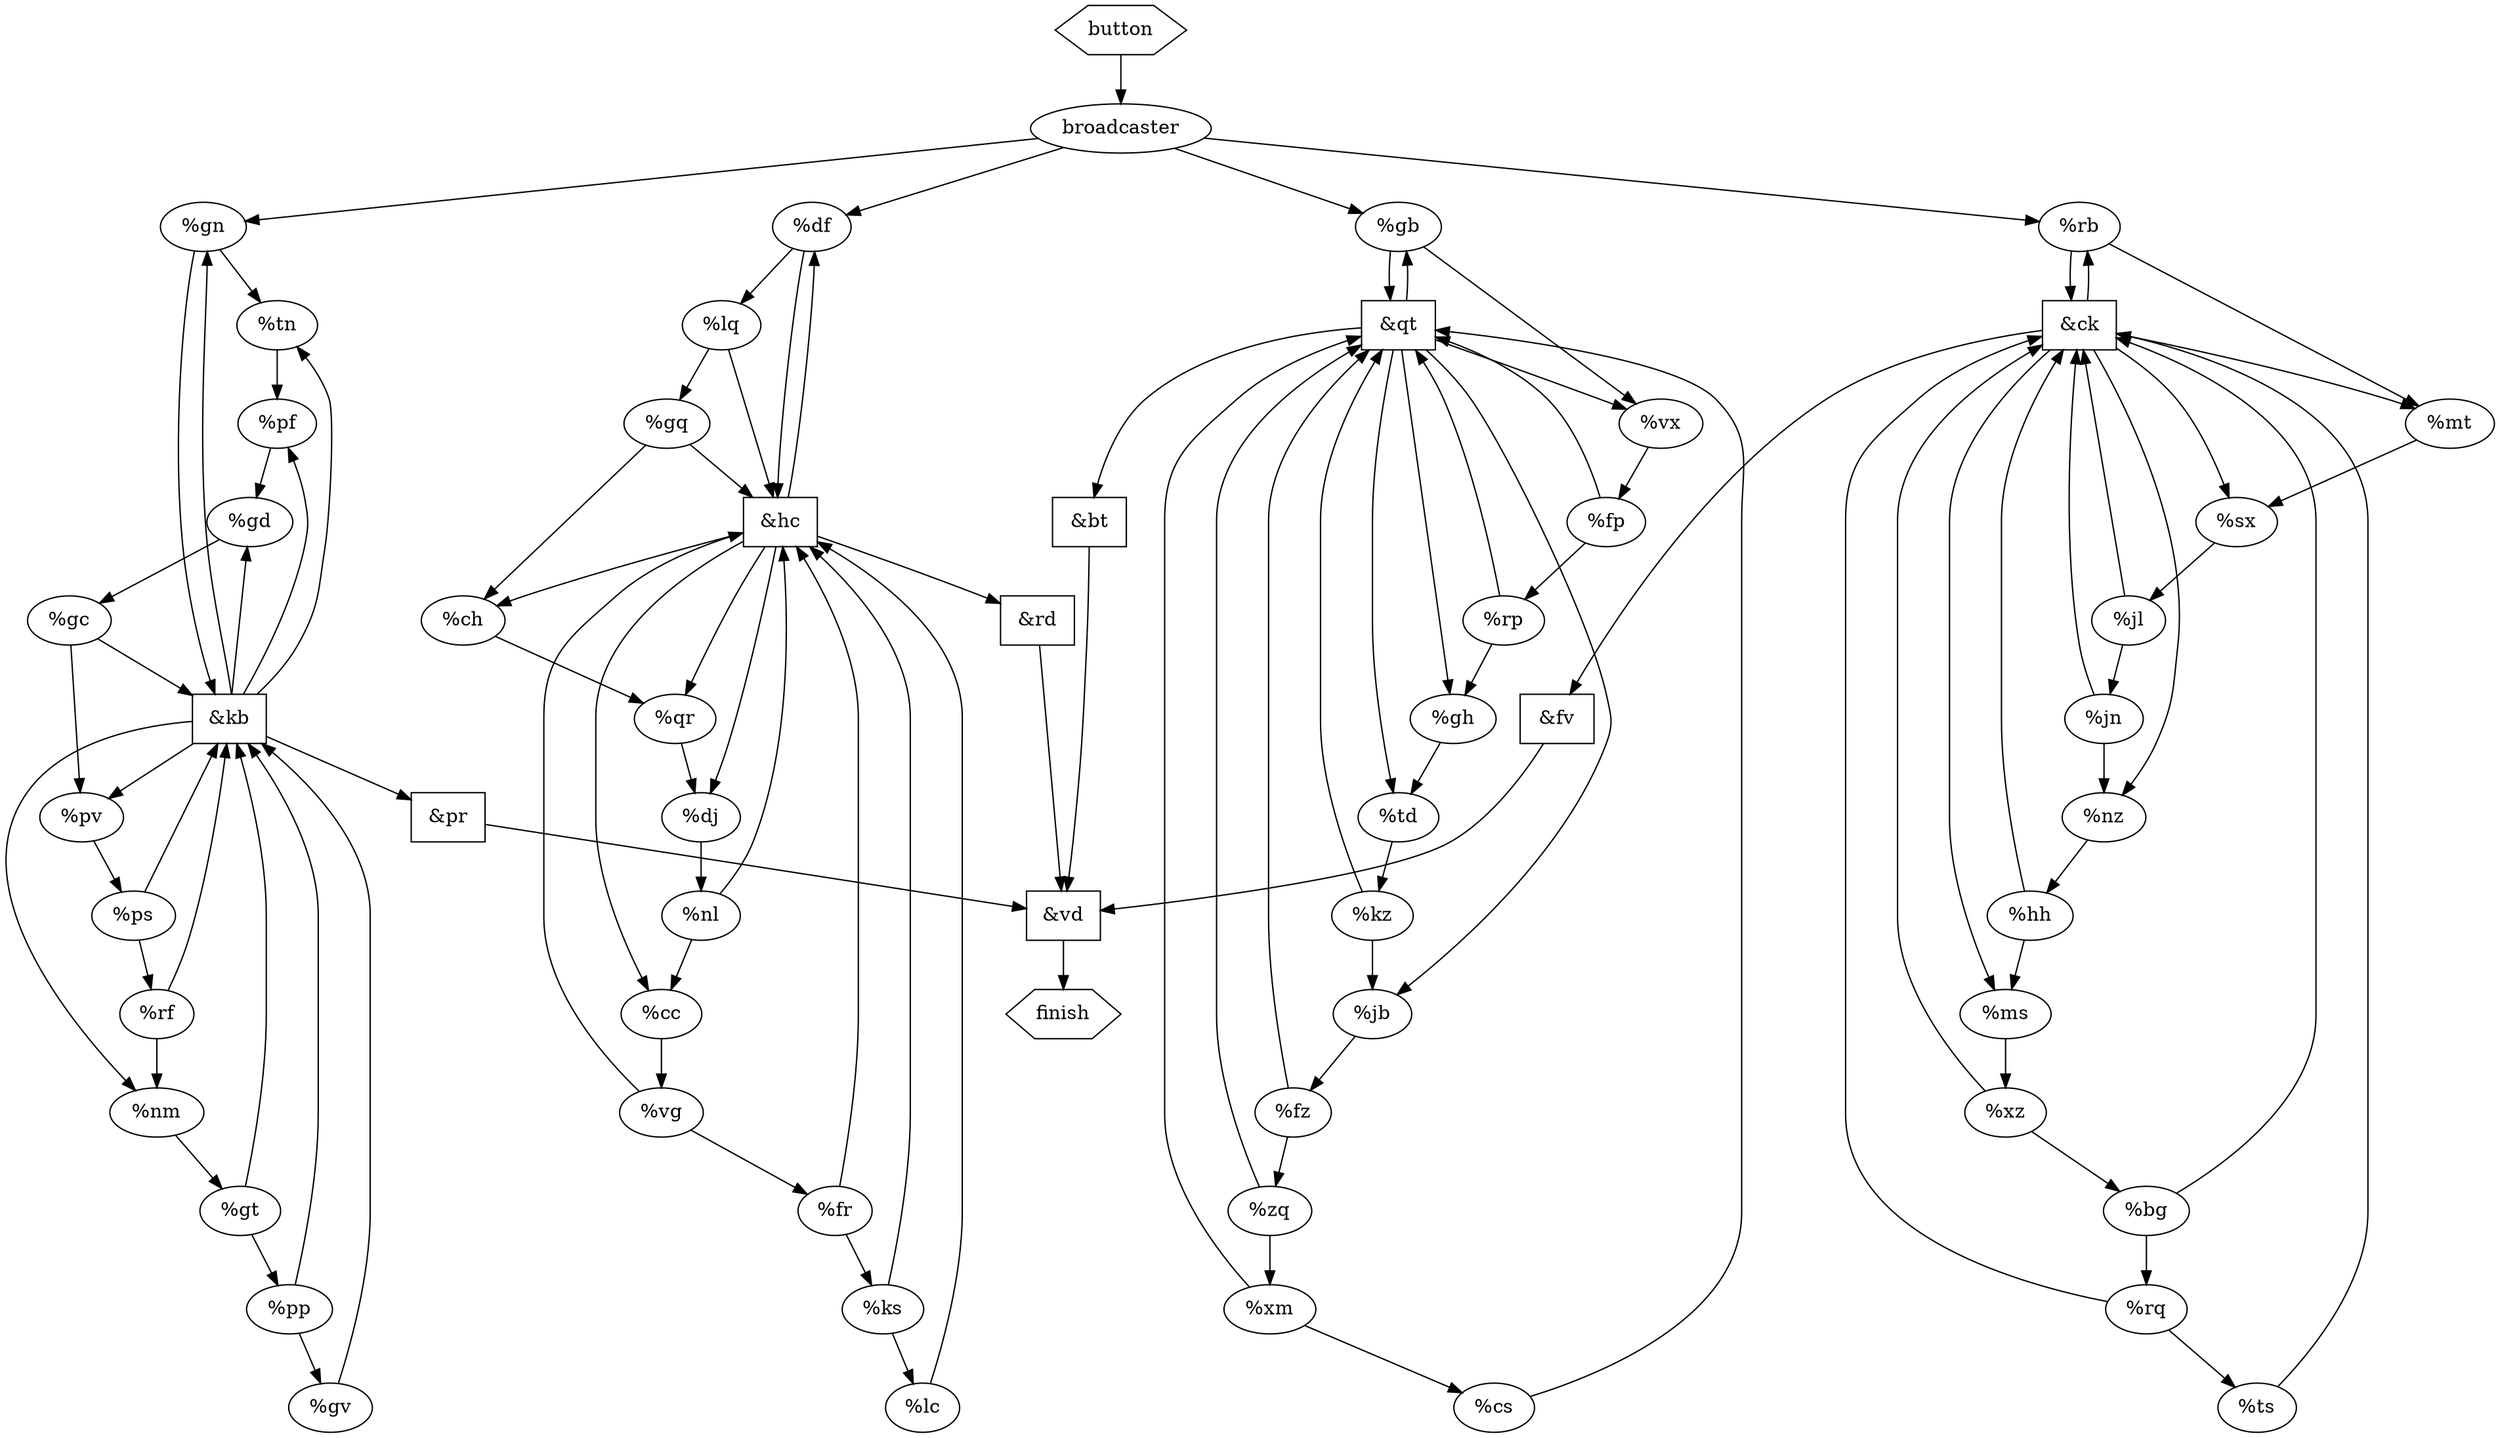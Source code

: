 digraph G {

	button -> {broadcaster}
	broadcaster -> {gn gb rb df}

	jb -> {fz}
	xz -> {ck bg}
	xm -> {qt cs}
	df -> {hc lq}
	mt -> {sx}
	fr -> {ks hc}
	tn -> {pf}
	gt -> {pp kb}
	jn -> {ck nz}
	td -> {kz}
	rd -> {vd}
	pp -> {gv kb}
	qt -> {jb vx bt gh td gb}
	ms -> {xz}
	vx -> {fp}
	rb -> {ck mt}
	nz -> {hh}
	fp -> {rp qt}
	gd -> {gc}
	gv -> {kb}
	nl -> {cc hc}
	cs -> {qt}
	kz -> {jb qt}
	vg -> {fr hc}
	zq -> {qt xm}
	pv -> {ps}
	bt -> {vd}
	ps -> {kb rf}
	hh -> {ck ms}
	gh -> {td}
	rf -> {kb nm}
	rp -> {qt gh}
	gc -> {kb pv}
	gb -> {vx qt}
	rq -> {ck ts}
	nm -> {gt}
	gn -> {kb tn}
	ck -> {nz fv rb sx ms mt}
	fv -> {vd}
	cc -> {vg}
	bg -> {ck rq}
	hc -> {qr ch df dj cc rd}
	qr -> {dj}
	gq -> {hc ch}
	pr -> {vd}
	ks -> {lc hc}
	dj -> {nl}
	fz -> {qt zq}
	lq -> {gq hc}
	kb -> {pv pr tn nm pf gn gd}
	ts -> {ck}
	lc -> {hc}
	jl -> {ck jn}
	sx -> {jl}
	pf -> {gd}
	vd -> {finish}
	ch -> {qr}

	button [shape=polygon sides=6]
	finish [shape=polygon sides=6]
	jb [label="%jb"]
	xz [label="%xz"]
	xm [label="%xm"]
	df [label="%df"]
	mt [label="%mt"]
	fr [label="%fr"]
	tn [label="%tn"]
	gt [label="%gt"]
	jn [label="%jn"]
	td [label="%td"]
	rd [label="&rd" shape=polygon sides=4]
	pp [label="%pp"]
	qt [label="&qt" shape=polygon sides=4]
	ms [label="%ms"]
	vx [label="%vx"]
	rb [label="%rb"]
	nz [label="%nz"]
	fp [label="%fp"]
	gd [label="%gd"]
	gv [label="%gv"]
	nl [label="%nl"]
	cs [label="%cs"]
	kz [label="%kz"]
	vg [label="%vg"]
	zq [label="%zq"]
	pv [label="%pv"]
	bt [label="&bt" shape=polygon sides=4]
	ps [label="%ps"]
	hh [label="%hh"]
	gh [label="%gh"]
	rf [label="%rf"]
	rp [label="%rp"]
	gc [label="%gc"]
	gb [label="%gb"]
	rq [label="%rq"]
	nm [label="%nm"]
	gn [label="%gn"]
	ck [label="&ck" shape=polygon sides=4]
	fv [label="&fv" shape=polygon sides=4]
	cc [label="%cc"]
	bg [label="%bg"]
	hc [label="&hc" shape=polygon sides=4]
	qr [label="%qr"]
	gq [label="%gq"]
	pr [label="&pr" shape=polygon sides=4]
	ks [label="%ks"]
	dj [label="%dj"]
	fz [label="%fz"]
	lq [label="%lq"]
	kb [label="&kb" shape=polygon sides=4]
	ts [label="%ts"]
	lc [label="%lc"]
	jl [label="%jl"]
	sx [label="%sx"]
	pf [label="%pf"]
	vd [label="&vd" shape=polygon sides=4]
	ch [label="%ch"]
}
